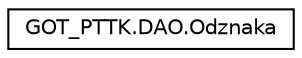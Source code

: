 digraph "Graficzna hierarchia klas"
{
 // INTERACTIVE_SVG=YES
  edge [fontname="Helvetica",fontsize="10",labelfontname="Helvetica",labelfontsize="10"];
  node [fontname="Helvetica",fontsize="10",shape=record];
  rankdir="LR";
  Node0 [label="GOT_PTTK.DAO.Odznaka",height=0.2,width=0.4,color="black", fillcolor="white", style="filled",URL="$class_g_o_t___p_t_t_k_1_1_d_a_o_1_1_odznaka.html"];
}
